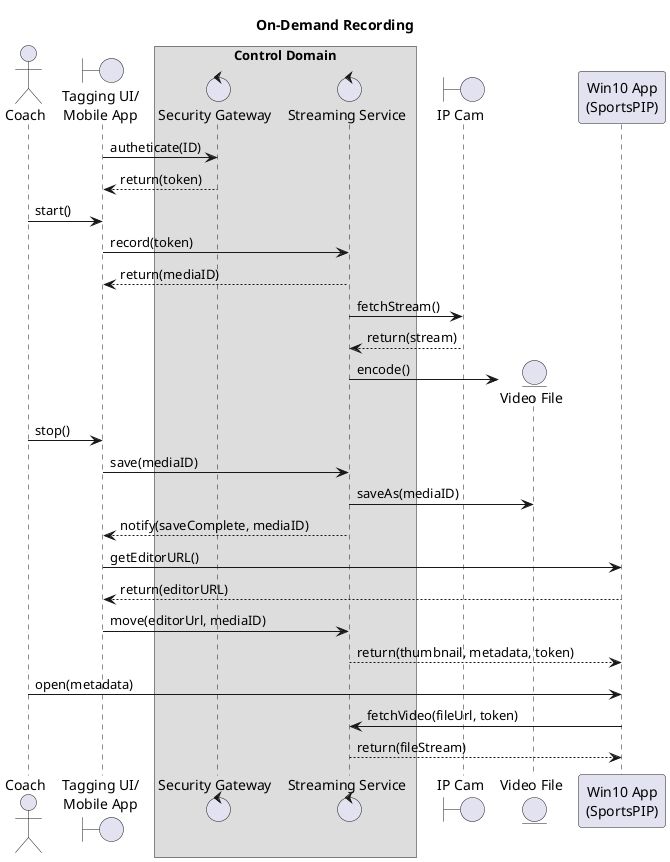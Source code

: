 @startuml On-Demand Recording
title On-Demand Recording
actor "Coach" as ch
boundary "Tagging UI/\nMobile App" as tag
box Control Domain
control "Security Gateway" as security
tag -> security: autheticate(ID)
security --> tag: return(token)
control "Streaming Service" as strm
end box
boundary "IP Cam" as cam
ch -> tag: start()
tag -> strm: record(token)
strm --> tag: return(mediaID)
strm -> cam: fetchStream()
cam --> strm: return(stream)
create entity "Video File" as vid
strm -> vid: encode()
ch -> tag: stop()
tag -> strm: save(mediaID)
strm -> vid: saveAs(mediaID)
strm --> tag: notify(saveComplete, mediaID)
tag -> "Win10 App\n(SportsPIP)" as win10: getEditorURL()
win10 --> tag: return(editorURL)
tag -> strm: move(editorUrl, mediaID)
strm --> win10: return(thumbnail, metadata, token)
ch -> win10: open(metadata)
win10 -> strm: fetchVideo(fileUrl, token)
strm --> win10: return(fileStream) 

@enduml

@startuml Scheduled Events
title Scheduled Events
actor "Recording Staff" as user
actor "Coach" as coach
collections "IP/Mobile Cams" as cam
collections "Consumer Apps" as ch
ch -> "Security Gateway" as security: authenticate(ID)
security --> ch: return(token)
control "Control Domain\n(win10/linux)" as ctrl
create "Streaming Service\n(encoder)" as strm
ctrl -> strm: host(sources{endpoints})
cam -> ctrl: register(endpoint)
ch -> ctrl: register(token, priority)
user -> ctrl: createEvent(configuration{description, sources, consumers{priorities}})
ctrl --> ctrl: create(newEvent)
activate ctrl
user -> ctrl: start(newEvent)
ctrl -> strm: encode()
ctrl --> ch: notify(recording)
user -> ctrl: stop(newEvent)
deactivate ctrl
ctrl -> strm: saveAs(mediaID)
create entity "Media\n(mediaID)" as media
strm -> media: save(mediaID)
create "Transfer Service" as transfer
ctrl -> transfer: host(mediaID, consumers{token, priority})
ctrl --> ch: notify(newMediaAvailable, mediaID, transferServiceEndpoint)
alt auto-download enabled
    ch -> transfer: fetchMedia(token, mediaID)
    transfer --> ch: returnByPriority(mediaStream)
else manual-download enabled 
    coach -> ch: showMedia(token)
    ch -> transfer: fetchMedia(token, mediaID)
    transfer --> ch: returnByPriority(mediaStream)
end




@enduml


